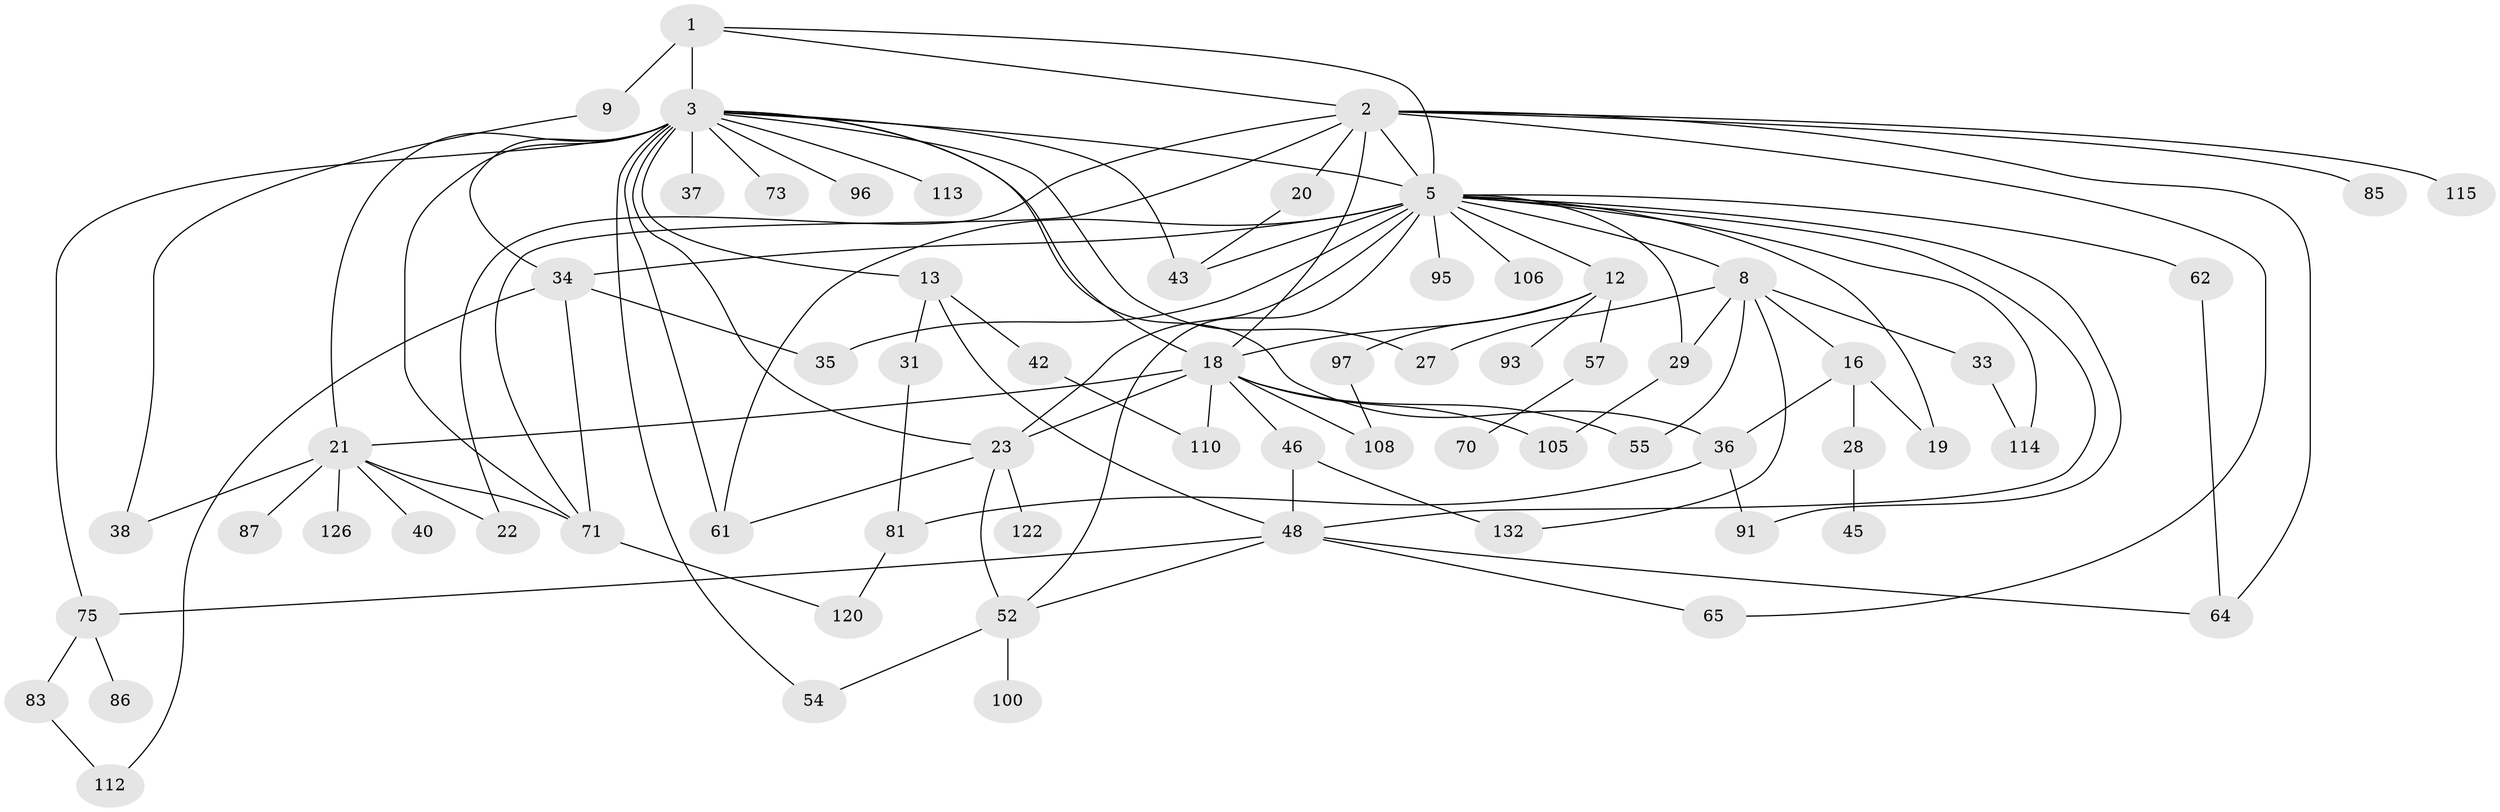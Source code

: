 // original degree distribution, {5: 0.09848484848484848, 4: 0.13636363636363635, 9: 0.007575757575757576, 6: 0.030303030303030304, 3: 0.12878787878787878, 2: 0.3409090909090909, 8: 0.007575757575757576, 7: 0.007575757575757576, 1: 0.24242424242424243}
// Generated by graph-tools (version 1.1) at 2025/16/03/04/25 18:16:55]
// undirected, 66 vertices, 106 edges
graph export_dot {
graph [start="1"]
  node [color=gray90,style=filled];
  1;
  2 [super="+6"];
  3 [super="+11+4"];
  5 [super="+82+7+10+111+25"];
  8 [super="+15"];
  9 [super="+117+77"];
  12 [super="+53"];
  13;
  16 [super="+50"];
  18 [super="+89+26"];
  19;
  20;
  21 [super="+68"];
  22 [super="+79"];
  23 [super="+30+63"];
  27 [super="+99"];
  28;
  29;
  31 [super="+84"];
  33 [super="+39"];
  34 [super="+66"];
  35 [super="+76"];
  36 [super="+47+41"];
  37;
  38 [super="+118"];
  40 [super="+124"];
  42 [super="+67"];
  43 [super="+109"];
  45;
  46 [super="+51"];
  48 [super="+60"];
  52;
  54 [super="+69"];
  55;
  57 [super="+131"];
  61;
  62;
  64 [super="+90"];
  65 [super="+92"];
  70 [super="+72"];
  71 [super="+116+129+80"];
  73;
  75;
  81;
  83;
  85;
  86 [super="+102"];
  87;
  91;
  93;
  95;
  96;
  97;
  100;
  105;
  106;
  108;
  110;
  112;
  113;
  114 [super="+119"];
  115;
  120 [super="+125"];
  122;
  126;
  132;
  1 -- 2;
  1 -- 3;
  1 -- 9 [weight=2];
  1 -- 5;
  2 -- 5 [weight=2];
  2 -- 85;
  2 -- 18;
  2 -- 64;
  2 -- 65;
  2 -- 71;
  2 -- 115;
  2 -- 20;
  2 -- 22;
  3 -- 18;
  3 -- 61;
  3 -- 21 [weight=2];
  3 -- 13;
  3 -- 5;
  3 -- 96;
  3 -- 34;
  3 -- 36;
  3 -- 37;
  3 -- 71;
  3 -- 73;
  3 -- 75;
  3 -- 43;
  3 -- 113;
  3 -- 54;
  3 -- 27;
  3 -- 23;
  5 -- 8;
  5 -- 12;
  5 -- 23;
  5 -- 62;
  5 -- 34;
  5 -- 35 [weight=2];
  5 -- 19;
  5 -- 91;
  5 -- 61;
  5 -- 95;
  5 -- 43 [weight=2];
  5 -- 114;
  5 -- 52;
  5 -- 106;
  5 -- 29;
  5 -- 48;
  8 -- 16;
  8 -- 55;
  8 -- 27 [weight=2];
  8 -- 33;
  8 -- 132;
  8 -- 29;
  9 -- 38;
  12 -- 93;
  12 -- 57;
  12 -- 18;
  12 -- 97;
  13 -- 31;
  13 -- 42;
  13 -- 48;
  16 -- 28;
  16 -- 19;
  16 -- 36;
  18 -- 110;
  18 -- 55;
  18 -- 108;
  18 -- 105;
  18 -- 46;
  18 -- 21;
  18 -- 23;
  20 -- 43;
  21 -- 40;
  21 -- 38;
  21 -- 22;
  21 -- 71;
  21 -- 87;
  21 -- 126;
  23 -- 52;
  23 -- 122;
  23 -- 61;
  28 -- 45;
  29 -- 105;
  31 -- 81;
  33 -- 114;
  34 -- 112;
  34 -- 35;
  34 -- 71;
  36 -- 81 [weight=2];
  36 -- 91;
  42 -- 110;
  46 -- 48;
  46 -- 132;
  48 -- 52;
  48 -- 64;
  48 -- 65;
  48 -- 75;
  52 -- 100;
  52 -- 54;
  57 -- 70;
  62 -- 64;
  71 -- 120;
  75 -- 83;
  75 -- 86;
  81 -- 120;
  83 -- 112;
  97 -- 108;
}
